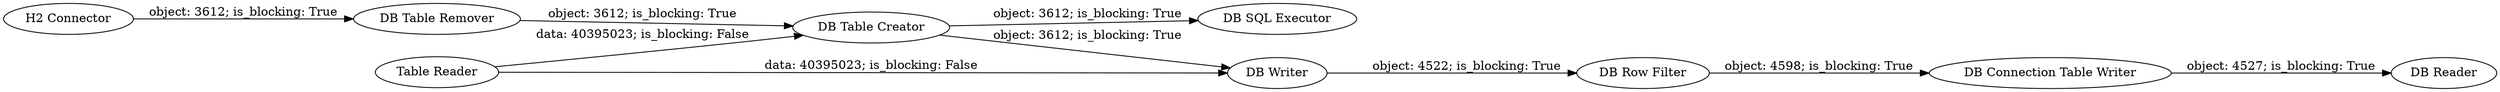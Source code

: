 digraph {
	"-8091310141195557906_2" [label="H2 Connector"]
	"-8091310141195557906_3" [label="DB Table Remover"]
	"-8091310141195557906_5" [label="DB Table Creator"]
	"-8091310141195557906_12" [label="DB Reader"]
	"-8091310141195557906_1" [label="Table Reader"]
	"-8091310141195557906_6" [label="DB Writer"]
	"-8091310141195557906_13" [label="DB SQL Executor"]
	"-8091310141195557906_10" [label="DB Row Filter"]
	"-8091310141195557906_11" [label="DB Connection Table Writer"]
	"-8091310141195557906_2" -> "-8091310141195557906_3" [label="object: 3612; is_blocking: True"]
	"-8091310141195557906_10" -> "-8091310141195557906_11" [label="object: 4598; is_blocking: True"]
	"-8091310141195557906_5" -> "-8091310141195557906_6" [label="object: 3612; is_blocking: True"]
	"-8091310141195557906_1" -> "-8091310141195557906_6" [label="data: 40395023; is_blocking: False"]
	"-8091310141195557906_3" -> "-8091310141195557906_5" [label="object: 3612; is_blocking: True"]
	"-8091310141195557906_1" -> "-8091310141195557906_5" [label="data: 40395023; is_blocking: False"]
	"-8091310141195557906_6" -> "-8091310141195557906_10" [label="object: 4522; is_blocking: True"]
	"-8091310141195557906_5" -> "-8091310141195557906_13" [label="object: 3612; is_blocking: True"]
	"-8091310141195557906_11" -> "-8091310141195557906_12" [label="object: 4527; is_blocking: True"]
	rankdir=LR
}

